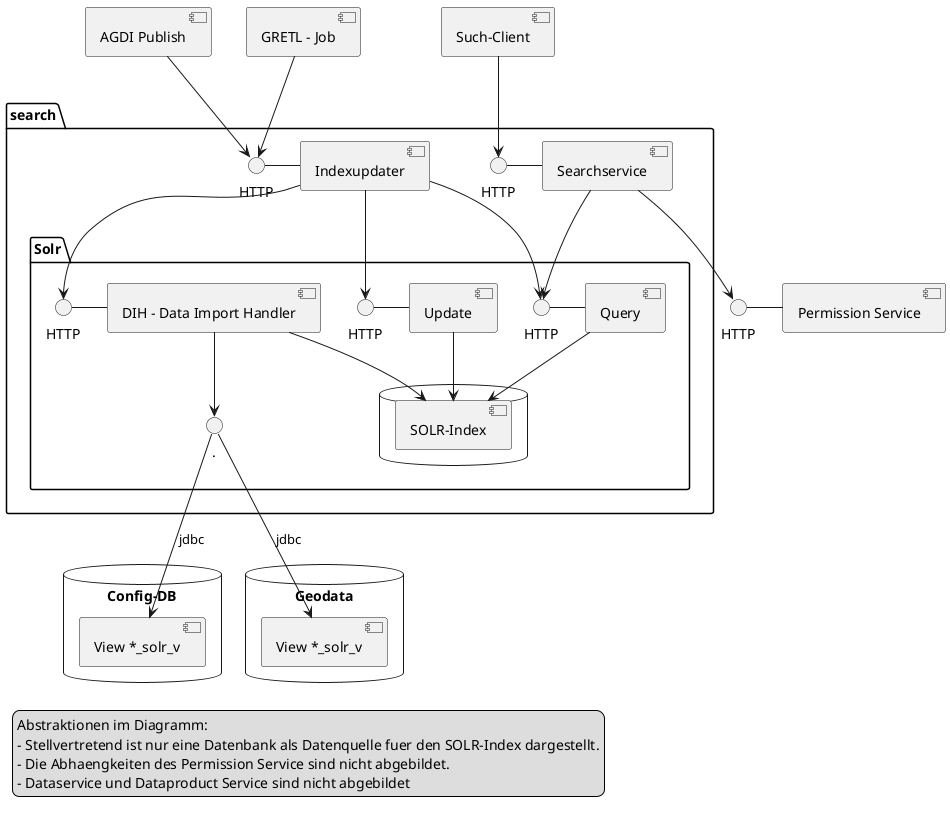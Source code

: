 @startuml
[Permission Service] as ps
() HTTP as psi
psi - ps
 
database "Config-DB" {
  [View *_solr_v] as config_v
}

database "Geodata" {
  [View *_solr_v] as data_v
}

package "search" {

  package "Solr" {
    together {
      [DIH - Data Import Handler] as dih
      () HTTP as dihi   
      dihi - dih 
    }
    
    () . as h1
    
    dih --> h1
    h1 --> config_v : jdbc
    h1 --> data_v : jdbc

    together {
      [Update] as uh
      () HTTP as uhi
      uhi - uh
    }
    
    together {
      () HTTP as qi    
      [Query] as q
      qi - q
    }
    
    database {
      [SOLR-Index] as si
    }
    dih --> si
    uh --> si
    q --> si
  }

  [Searchservice] as ss
  () HTTP as ssi
  ssi - ss
  ss --> qi
  ss --> psi

  [Indexupdater] as iu
  () HTTP as iui
  iui - iu
  iu --> uhi
  iu --> dihi
  iu --> qi
}

[AGDI Publish] --> iui
[GRETL - Job] --> iui
[Such-Client] --> ssi

legend bottom left
  Abstraktionen im Diagramm:
  - Stellvertretend ist nur eine Datenbank als Datenquelle fuer den SOLR-Index dargestellt.
  - Die Abhaengkeiten des Permission Service sind nicht abgebildet.
  - Dataservice und Dataproduct Service sind nicht abgebildet
endlegend
@enduml
